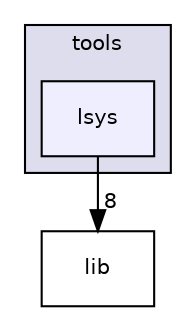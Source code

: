 digraph "tools/lsys" {
  bgcolor=transparent;
  compound=true
  node [ fontsize="10", fontname="Helvetica"];
  edge [ labelfontsize="10", labelfontname="Helvetica"];
  subgraph clusterdir_4eeb864c4eec08c7d6b9d3b0352cfdde {
    graph [ bgcolor="#ddddee", pencolor="black", label="tools" fontname="Helvetica", fontsize="10", URL="dir_4eeb864c4eec08c7d6b9d3b0352cfdde.html"]
  dir_3af39958040f5c5e90ca436de2a5d06f [shape=box, label="lsys", style="filled", fillcolor="#eeeeff", pencolor="black", URL="dir_3af39958040f5c5e90ca436de2a5d06f.html"];
  }
  dir_97aefd0d527b934f1d99a682da8fe6a9 [shape=box label="lib" URL="dir_97aefd0d527b934f1d99a682da8fe6a9.html"];
  dir_3af39958040f5c5e90ca436de2a5d06f->dir_97aefd0d527b934f1d99a682da8fe6a9 [headlabel="8", labeldistance=1.5 headhref="dir_000008_000001.html"];
}

